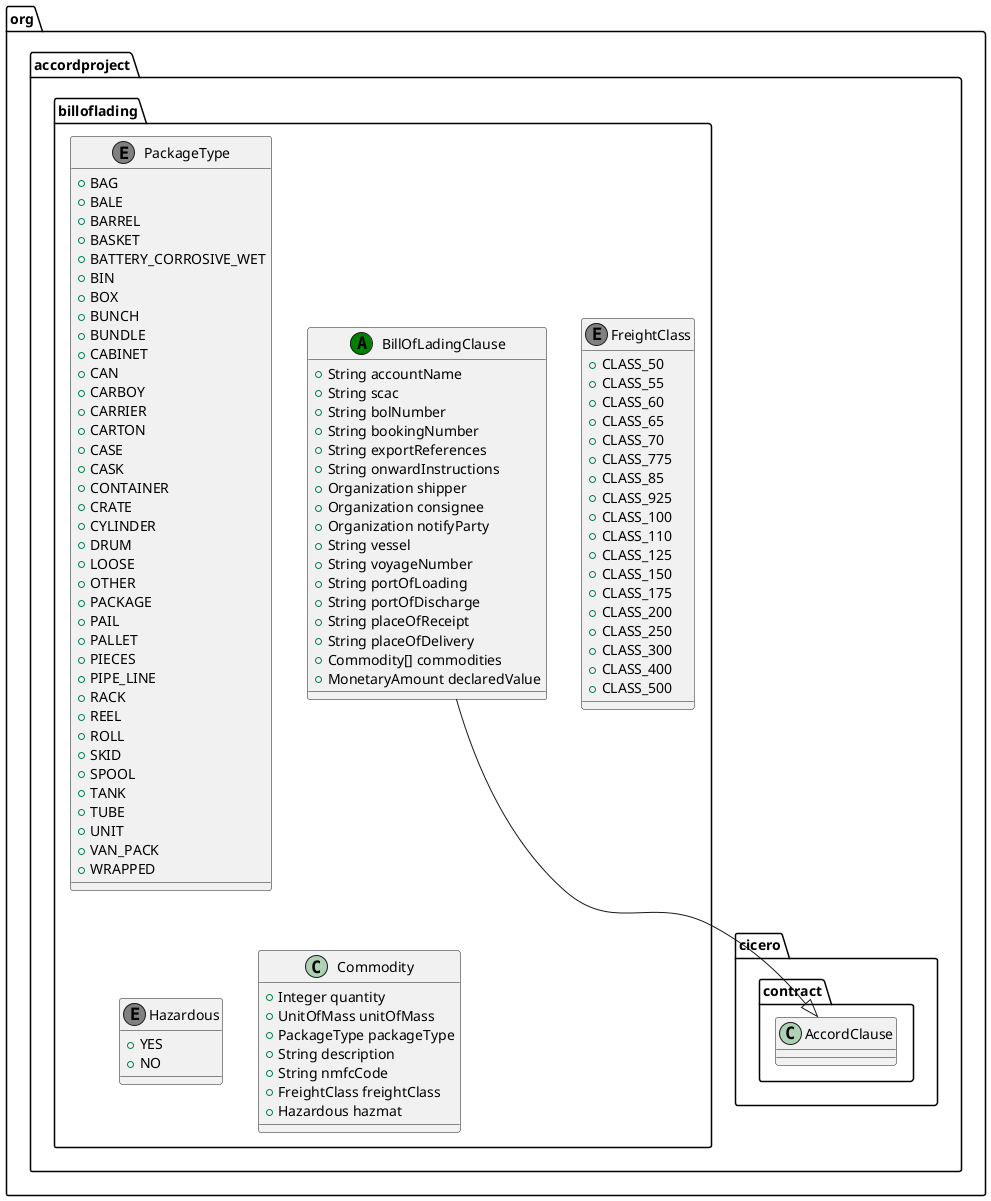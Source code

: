 @startuml
class org.accordproject.billoflading.PackageType << (E,grey) >> {
   + BAG
   + BALE
   + BARREL
   + BASKET
   + BATTERY_CORROSIVE_WET
   + BIN
   + BOX
   + BUNCH
   + BUNDLE
   + CABINET
   + CAN
   + CARBOY
   + CARRIER
   + CARTON
   + CASE
   + CASK
   + CONTAINER
   + CRATE
   + CYLINDER
   + DRUM
   + LOOSE
   + OTHER
   + PACKAGE
   + PAIL
   + PALLET
   + PIECES
   + PIPE_LINE
   + RACK
   + REEL
   + ROLL
   + SKID
   + SPOOL
   + TANK
   + TUBE
   + UNIT
   + VAN_PACK
   + WRAPPED
}
class org.accordproject.billoflading.FreightClass << (E,grey) >> {
   + CLASS_50
   + CLASS_55
   + CLASS_60
   + CLASS_65
   + CLASS_70
   + CLASS_775
   + CLASS_85
   + CLASS_925
   + CLASS_100
   + CLASS_110
   + CLASS_125
   + CLASS_150
   + CLASS_175
   + CLASS_200
   + CLASS_250
   + CLASS_300
   + CLASS_400
   + CLASS_500
}
class org.accordproject.billoflading.Hazardous << (E,grey) >> {
   + YES
   + NO
}
class org.accordproject.billoflading.Commodity {
   + Integer quantity
   + UnitOfMass unitOfMass
   + PackageType packageType
   + String description
   + String nmfcCode
   + FreightClass freightClass
   + Hazardous hazmat
}
class org.accordproject.billoflading.BillOfLadingClause << (A,green) >> {
   + String accountName
   + String scac
   + String bolNumber
   + String bookingNumber
   + String exportReferences
   + String onwardInstructions
   + Organization shipper
   + Organization consignee
   + Organization notifyParty
   + String vessel
   + String voyageNumber
   + String portOfLoading
   + String portOfDischarge
   + String placeOfReceipt
   + String placeOfDelivery
   + Commodity[] commodities
   + MonetaryAmount declaredValue
}
org.accordproject.billoflading.BillOfLadingClause --|> org.accordproject.cicero.contract.AccordClause
@enduml
